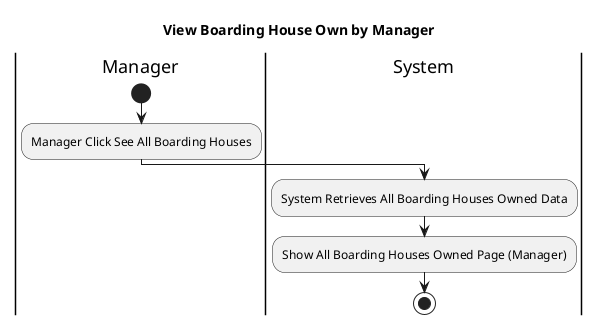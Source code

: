@startuml
title View Boarding House Own by Manager
|Manager|
start 
    :Manager Click See All Boarding Houses;

|System|
    :System Retrieves All Boarding Houses Owned Data;
    :Show All Boarding Houses Owned Page (Manager);
    stop

@enduml